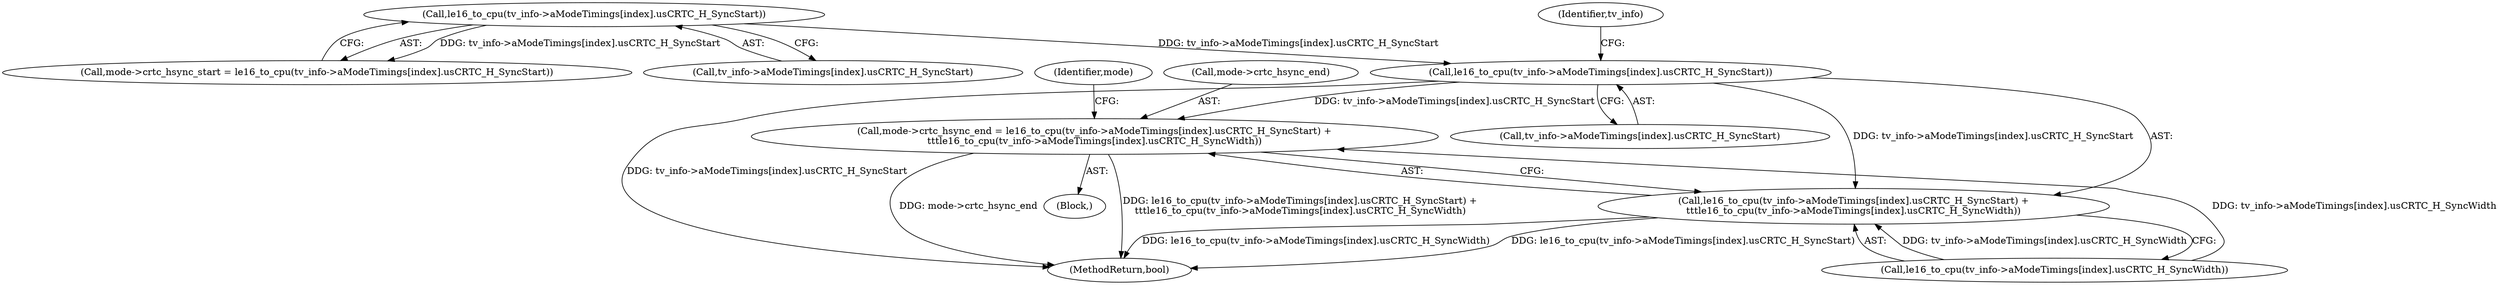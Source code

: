 digraph "0_linux_0031c41be5c529f8329e327b63cde92ba1284842@array" {
"1000204" [label="(Call,le16_to_cpu(tv_info->aModeTimings[index].usCRTC_H_SyncStart))"];
"1000191" [label="(Call,le16_to_cpu(tv_info->aModeTimings[index].usCRTC_H_SyncStart))"];
"1000199" [label="(Call,mode->crtc_hsync_end = le16_to_cpu(tv_info->aModeTimings[index].usCRTC_H_SyncStart) +\n\t\t\tle16_to_cpu(tv_info->aModeTimings[index].usCRTC_H_SyncWidth))"];
"1000203" [label="(Call,le16_to_cpu(tv_info->aModeTimings[index].usCRTC_H_SyncStart) +\n\t\t\tle16_to_cpu(tv_info->aModeTimings[index].usCRTC_H_SyncWidth))"];
"1000187" [label="(Call,mode->crtc_hsync_start = le16_to_cpu(tv_info->aModeTimings[index].usCRTC_H_SyncStart))"];
"1000144" [label="(Block,)"];
"1000212" [label="(Call,le16_to_cpu(tv_info->aModeTimings[index].usCRTC_H_SyncWidth))"];
"1000205" [label="(Call,tv_info->aModeTimings[index].usCRTC_H_SyncStart)"];
"1000222" [label="(Identifier,mode)"];
"1000200" [label="(Call,mode->crtc_hsync_end)"];
"1000558" [label="(MethodReturn,bool)"];
"1000199" [label="(Call,mode->crtc_hsync_end = le16_to_cpu(tv_info->aModeTimings[index].usCRTC_H_SyncStart) +\n\t\t\tle16_to_cpu(tv_info->aModeTimings[index].usCRTC_H_SyncWidth))"];
"1000204" [label="(Call,le16_to_cpu(tv_info->aModeTimings[index].usCRTC_H_SyncStart))"];
"1000191" [label="(Call,le16_to_cpu(tv_info->aModeTimings[index].usCRTC_H_SyncStart))"];
"1000203" [label="(Call,le16_to_cpu(tv_info->aModeTimings[index].usCRTC_H_SyncStart) +\n\t\t\tle16_to_cpu(tv_info->aModeTimings[index].usCRTC_H_SyncWidth))"];
"1000216" [label="(Identifier,tv_info)"];
"1000192" [label="(Call,tv_info->aModeTimings[index].usCRTC_H_SyncStart)"];
"1000204" -> "1000203"  [label="AST: "];
"1000204" -> "1000205"  [label="CFG: "];
"1000205" -> "1000204"  [label="AST: "];
"1000216" -> "1000204"  [label="CFG: "];
"1000204" -> "1000558"  [label="DDG: tv_info->aModeTimings[index].usCRTC_H_SyncStart"];
"1000204" -> "1000199"  [label="DDG: tv_info->aModeTimings[index].usCRTC_H_SyncStart"];
"1000204" -> "1000203"  [label="DDG: tv_info->aModeTimings[index].usCRTC_H_SyncStart"];
"1000191" -> "1000204"  [label="DDG: tv_info->aModeTimings[index].usCRTC_H_SyncStart"];
"1000191" -> "1000187"  [label="AST: "];
"1000191" -> "1000192"  [label="CFG: "];
"1000192" -> "1000191"  [label="AST: "];
"1000187" -> "1000191"  [label="CFG: "];
"1000191" -> "1000187"  [label="DDG: tv_info->aModeTimings[index].usCRTC_H_SyncStart"];
"1000199" -> "1000144"  [label="AST: "];
"1000199" -> "1000203"  [label="CFG: "];
"1000200" -> "1000199"  [label="AST: "];
"1000203" -> "1000199"  [label="AST: "];
"1000222" -> "1000199"  [label="CFG: "];
"1000199" -> "1000558"  [label="DDG: mode->crtc_hsync_end"];
"1000199" -> "1000558"  [label="DDG: le16_to_cpu(tv_info->aModeTimings[index].usCRTC_H_SyncStart) +\n\t\t\tle16_to_cpu(tv_info->aModeTimings[index].usCRTC_H_SyncWidth)"];
"1000212" -> "1000199"  [label="DDG: tv_info->aModeTimings[index].usCRTC_H_SyncWidth"];
"1000203" -> "1000212"  [label="CFG: "];
"1000212" -> "1000203"  [label="AST: "];
"1000203" -> "1000558"  [label="DDG: le16_to_cpu(tv_info->aModeTimings[index].usCRTC_H_SyncWidth)"];
"1000203" -> "1000558"  [label="DDG: le16_to_cpu(tv_info->aModeTimings[index].usCRTC_H_SyncStart)"];
"1000212" -> "1000203"  [label="DDG: tv_info->aModeTimings[index].usCRTC_H_SyncWidth"];
}
